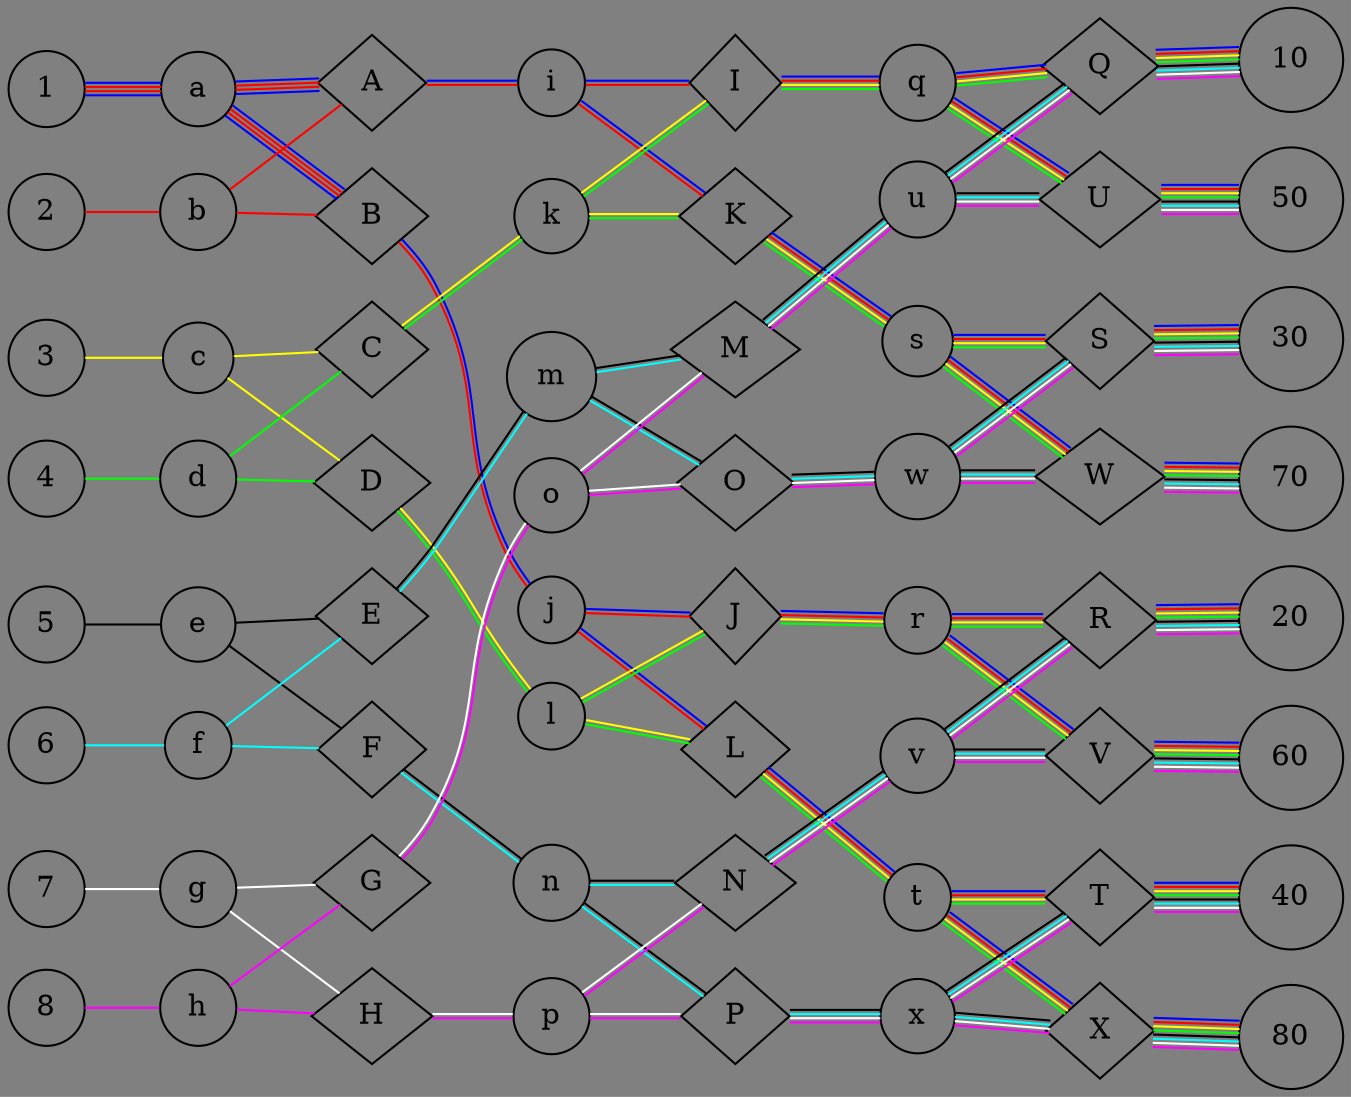 digraph G {
	graph [center=1 rankdir=LR bgcolor="#808080"]
	edge [dir=none]
	node [width=0.3 height=0.3]
	{ node [shape=circle]
		1 2 3 4 5 6 7 8  10 20 30 40 50 60 70 80
	}
	{ node [shape=circle]
		a b c d e f g h  i j k l m n o p  q r s t u v w x
	}
	{ node [shape=diamond]
		A B C D E F G H  I J K L M N O P  Q R S T U V W X
	}
	1 -> a -> {A B} [color="#0000ff:#ff0000:#ff0000:#0000ff"]
	2 -> b -> {B A} [color="#ff0000"]
	3 -> c -> {C D} [color="#ffff00"]
	4 -> d -> {D C} [color="#00ff00"]
	5 -> e -> {E F} [color="#000000"]
	6 -> f -> {F E} [color="#00ffff"]
	7 -> g -> {G H} [color="#ffffff"]
	8 -> h -> {H G} [color="#ff00ff"]
	{ edge [color="#ff0000:#0000ff"]
		A -> i -> {I K}
		B -> j -> {J L}
	}
	{ edge [color="#00ff00:#ffff00"]
		C -> k -> {K I}
		D -> l -> {L J}
	}
	{ edge [color="#00ffff:#000000"]
		E -> m -> {M O}
		F -> n -> {N P}
	}
	{ edge [color="#ff00ff:#ffffff"]
		G -> o -> {O M}
		H -> p -> {P N}
	}
	{ edge [color="#00ff00:#ffff00:#ff0000:#0000ff"]
		I -> q -> {Q U}
		J -> r -> {R V}
		K -> s -> {S W}
		L -> t -> {T X}
	}
	{ edge [color="#ff00ff:#ffffff:#00ffff:#000000"]
		M -> u -> {U Q}
		N -> v -> {V R}
		O -> w -> {W S}
		P -> x -> {X T}
	}
	{ edge [color="#ff00ff:#ffffff:#00ffff:#000000:#00ff00:#ffff00:#ff0000:#0000ff"]
		Q -> 10
		R -> 20
		S -> 30
		T -> 40
		U -> 50
		V -> 60
		W -> 70
		X -> 80
	}
}

/*digraph structs {
	rankdir=LR;
    node [shape=record]
    WfdController;
    none1[shape=point,style=invis];
    WfdController -> none1[dir=none];
    
    WfdBcReceiver;
    StartSinkActivity[label="Start SinkActivity"];
    none2[shape=point,style=invis];
    WfdBcReceiver -> none2[dir=none];
    none2 -> StartSinkActivity;
    none1 -> none2[label="DNSMASQ_IP_ADDR_ACTION"];
    
       subgraph control {
           node [shape=point,style=invis]
           a -> b ->c -> d -> e -> f ->g -> h[style=invis];
           {rank = same; a WfdController none1}
           {rank = same; b WfdBcReceiver none2 StartSinkActivity}
       }

    
}
*/